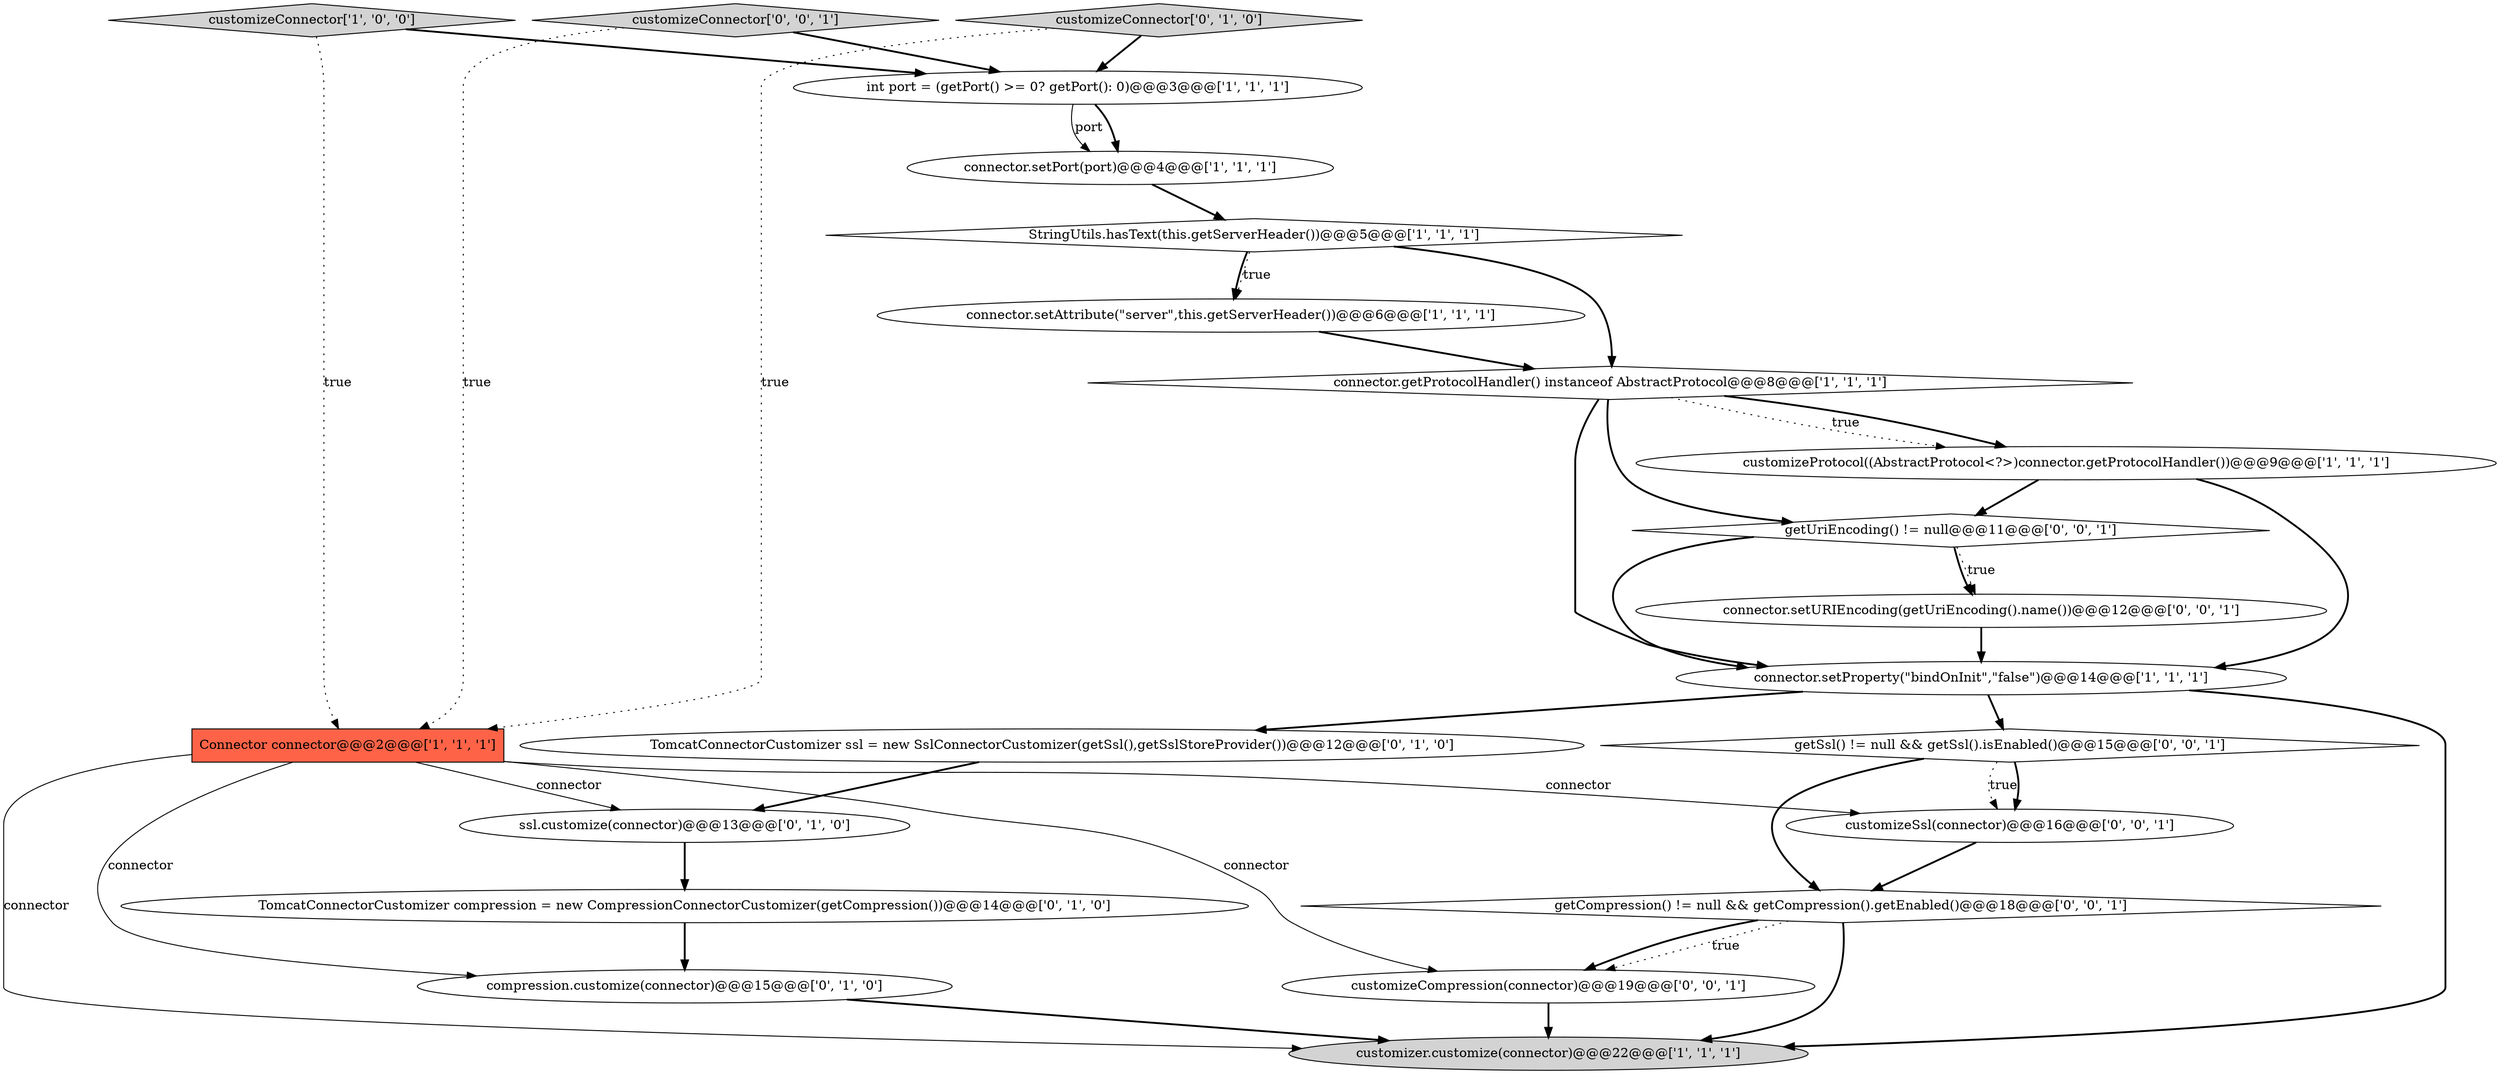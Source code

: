 digraph {
2 [style = filled, label = "connector.setProperty(\"bindOnInit\",\"false\")@@@14@@@['1', '1', '1']", fillcolor = white, shape = ellipse image = "AAA0AAABBB1BBB"];
8 [style = filled, label = "StringUtils.hasText(this.getServerHeader())@@@5@@@['1', '1', '1']", fillcolor = white, shape = diamond image = "AAA0AAABBB1BBB"];
0 [style = filled, label = "customizeConnector['1', '0', '0']", fillcolor = lightgray, shape = diamond image = "AAA0AAABBB1BBB"];
11 [style = filled, label = "ssl.customize(connector)@@@13@@@['0', '1', '0']", fillcolor = white, shape = ellipse image = "AAA1AAABBB2BBB"];
1 [style = filled, label = "customizeProtocol((AbstractProtocol<?>)connector.getProtocolHandler())@@@9@@@['1', '1', '1']", fillcolor = white, shape = ellipse image = "AAA0AAABBB1BBB"];
20 [style = filled, label = "customizeSsl(connector)@@@16@@@['0', '0', '1']", fillcolor = white, shape = ellipse image = "AAA0AAABBB3BBB"];
7 [style = filled, label = "customizer.customize(connector)@@@22@@@['1', '1', '1']", fillcolor = lightgray, shape = ellipse image = "AAA0AAABBB1BBB"];
9 [style = filled, label = "Connector connector@@@2@@@['1', '1', '1']", fillcolor = tomato, shape = box image = "AAA0AAABBB1BBB"];
21 [style = filled, label = "getSsl() != null && getSsl().isEnabled()@@@15@@@['0', '0', '1']", fillcolor = white, shape = diamond image = "AAA0AAABBB3BBB"];
10 [style = filled, label = "TomcatConnectorCustomizer ssl = new SslConnectorCustomizer(getSsl(),getSslStoreProvider())@@@12@@@['0', '1', '0']", fillcolor = white, shape = ellipse image = "AAA1AAABBB2BBB"];
6 [style = filled, label = "int port = (getPort() >= 0? getPort(): 0)@@@3@@@['1', '1', '1']", fillcolor = white, shape = ellipse image = "AAA0AAABBB1BBB"];
16 [style = filled, label = "customizeConnector['0', '0', '1']", fillcolor = lightgray, shape = diamond image = "AAA0AAABBB3BBB"];
12 [style = filled, label = "customizeConnector['0', '1', '0']", fillcolor = lightgray, shape = diamond image = "AAA0AAABBB2BBB"];
17 [style = filled, label = "getCompression() != null && getCompression().getEnabled()@@@18@@@['0', '0', '1']", fillcolor = white, shape = diamond image = "AAA0AAABBB3BBB"];
19 [style = filled, label = "getUriEncoding() != null@@@11@@@['0', '0', '1']", fillcolor = white, shape = diamond image = "AAA0AAABBB3BBB"];
14 [style = filled, label = "TomcatConnectorCustomizer compression = new CompressionConnectorCustomizer(getCompression())@@@14@@@['0', '1', '0']", fillcolor = white, shape = ellipse image = "AAA1AAABBB2BBB"];
18 [style = filled, label = "customizeCompression(connector)@@@19@@@['0', '0', '1']", fillcolor = white, shape = ellipse image = "AAA0AAABBB3BBB"];
13 [style = filled, label = "compression.customize(connector)@@@15@@@['0', '1', '0']", fillcolor = white, shape = ellipse image = "AAA1AAABBB2BBB"];
15 [style = filled, label = "connector.setURIEncoding(getUriEncoding().name())@@@12@@@['0', '0', '1']", fillcolor = white, shape = ellipse image = "AAA0AAABBB3BBB"];
4 [style = filled, label = "connector.setPort(port)@@@4@@@['1', '1', '1']", fillcolor = white, shape = ellipse image = "AAA0AAABBB1BBB"];
3 [style = filled, label = "connector.setAttribute(\"server\",this.getServerHeader())@@@6@@@['1', '1', '1']", fillcolor = white, shape = ellipse image = "AAA0AAABBB1BBB"];
5 [style = filled, label = "connector.getProtocolHandler() instanceof AbstractProtocol@@@8@@@['1', '1', '1']", fillcolor = white, shape = diamond image = "AAA0AAABBB1BBB"];
5->2 [style = bold, label=""];
0->6 [style = bold, label=""];
17->18 [style = dotted, label="true"];
5->19 [style = bold, label=""];
13->7 [style = bold, label=""];
6->4 [style = bold, label=""];
8->5 [style = bold, label=""];
18->7 [style = bold, label=""];
2->7 [style = bold, label=""];
9->20 [style = solid, label="connector"];
5->1 [style = bold, label=""];
21->17 [style = bold, label=""];
14->13 [style = bold, label=""];
19->15 [style = bold, label=""];
4->8 [style = bold, label=""];
2->10 [style = bold, label=""];
10->11 [style = bold, label=""];
21->20 [style = dotted, label="true"];
3->5 [style = bold, label=""];
11->14 [style = bold, label=""];
15->2 [style = bold, label=""];
8->3 [style = bold, label=""];
21->20 [style = bold, label=""];
0->9 [style = dotted, label="true"];
16->9 [style = dotted, label="true"];
12->9 [style = dotted, label="true"];
9->7 [style = solid, label="connector"];
19->15 [style = dotted, label="true"];
16->6 [style = bold, label=""];
1->19 [style = bold, label=""];
6->4 [style = solid, label="port"];
20->17 [style = bold, label=""];
9->11 [style = solid, label="connector"];
19->2 [style = bold, label=""];
8->3 [style = dotted, label="true"];
5->1 [style = dotted, label="true"];
17->7 [style = bold, label=""];
9->18 [style = solid, label="connector"];
1->2 [style = bold, label=""];
9->13 [style = solid, label="connector"];
2->21 [style = bold, label=""];
12->6 [style = bold, label=""];
17->18 [style = bold, label=""];
}
